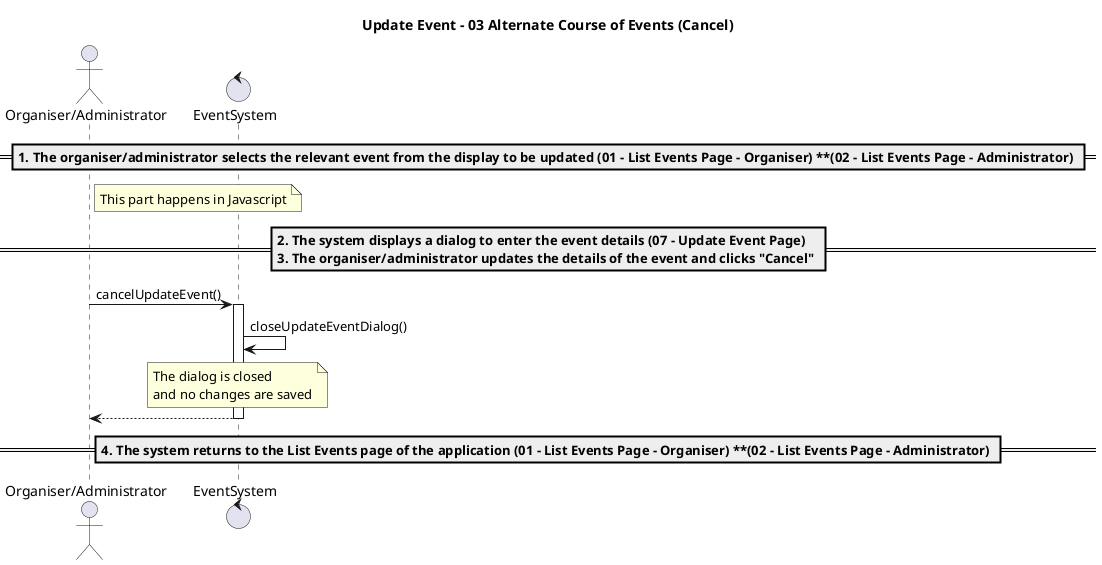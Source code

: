 @startuml
title Update Event - 03 Alternate Course of Events (Cancel)

actor "Organiser/Administrator" as OA
control EventSystem as System

== 1. The organiser/administrator selects the relevant event from the display to be updated **(01 - List Events Page - Organiser)** **(02 - List Events Page - Administrator) ==
note right of OA: This part happens in Javascript

== 2. The system displays a dialog to enter the event details **(07 - Update Event Page)**\n3. The organiser/administrator updates the details of the event and clicks "Cancel" ==

OA -> System: cancelUpdateEvent()
activate System

System -> System: closeUpdateEventDialog()
note over System: The dialog is closed\nand no changes are saved

System --> OA
deactivate System

== 4. The system returns to the List Events page of the application **(01 - List Events Page - Organiser)** **(02 - List Events Page - Administrator) ==
@enduml

